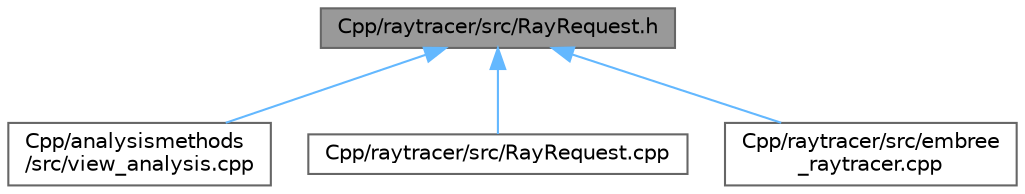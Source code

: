 digraph "Cpp/raytracer/src/RayRequest.h"
{
 // LATEX_PDF_SIZE
  bgcolor="transparent";
  edge [fontname=Helvetica,fontsize=10,labelfontname=Helvetica,labelfontsize=10];
  node [fontname=Helvetica,fontsize=10,shape=box,height=0.2,width=0.4];
  Node1 [label="Cpp/raytracer/src/RayRequest.h",height=0.2,width=0.4,color="gray40", fillcolor="grey60", style="filled", fontcolor="black",tooltip="Contains definitions for the RayTracer namespace."];
  Node1 -> Node2 [dir="back",color="steelblue1",style="solid"];
  Node2 [label="Cpp/analysismethods\l/src/view_analysis.cpp",height=0.2,width=0.4,color="grey40", fillcolor="white", style="filled",URL="$a00020.html",tooltip="Contains implementation for the ViewAnalysis namespace."];
  Node1 -> Node3 [dir="back",color="steelblue1",style="solid"];
  Node3 [label="Cpp/raytracer/src/RayRequest.cpp",height=0.2,width=0.4,color="grey40", fillcolor="white", style="filled",URL="$a00233.html",tooltip="Contains implementation for the RayTracer namespace."];
  Node1 -> Node4 [dir="back",color="steelblue1",style="solid"];
  Node4 [label="Cpp/raytracer/src/embree\l_raytracer.cpp",height=0.2,width=0.4,color="grey40", fillcolor="white", style="filled",URL="$a00209.html",tooltip="Contains implementation for the EmbreeRayTracer"];
}
